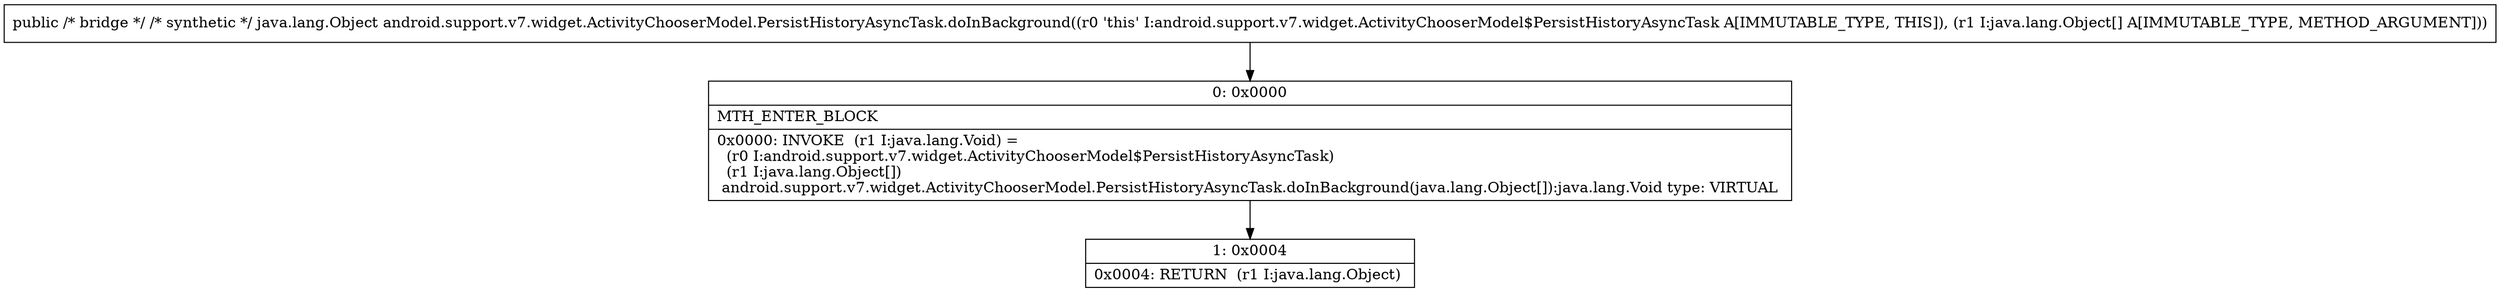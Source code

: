 digraph "CFG forandroid.support.v7.widget.ActivityChooserModel.PersistHistoryAsyncTask.doInBackground([Ljava\/lang\/Object;)Ljava\/lang\/Object;" {
Node_0 [shape=record,label="{0\:\ 0x0000|MTH_ENTER_BLOCK\l|0x0000: INVOKE  (r1 I:java.lang.Void) = \l  (r0 I:android.support.v7.widget.ActivityChooserModel$PersistHistoryAsyncTask)\l  (r1 I:java.lang.Object[])\l android.support.v7.widget.ActivityChooserModel.PersistHistoryAsyncTask.doInBackground(java.lang.Object[]):java.lang.Void type: VIRTUAL \l}"];
Node_1 [shape=record,label="{1\:\ 0x0004|0x0004: RETURN  (r1 I:java.lang.Object) \l}"];
MethodNode[shape=record,label="{public \/* bridge *\/ \/* synthetic *\/ java.lang.Object android.support.v7.widget.ActivityChooserModel.PersistHistoryAsyncTask.doInBackground((r0 'this' I:android.support.v7.widget.ActivityChooserModel$PersistHistoryAsyncTask A[IMMUTABLE_TYPE, THIS]), (r1 I:java.lang.Object[] A[IMMUTABLE_TYPE, METHOD_ARGUMENT])) }"];
MethodNode -> Node_0;
Node_0 -> Node_1;
}


